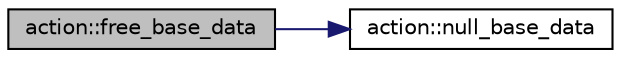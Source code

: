 digraph "action::free_base_data"
{
  edge [fontname="Helvetica",fontsize="10",labelfontname="Helvetica",labelfontsize="10"];
  node [fontname="Helvetica",fontsize="10",shape=record];
  rankdir="LR";
  Node11322 [label="action::free_base_data",height=0.2,width=0.4,color="black", fillcolor="grey75", style="filled", fontcolor="black"];
  Node11322 -> Node11323 [color="midnightblue",fontsize="10",style="solid",fontname="Helvetica"];
  Node11323 [label="action::null_base_data",height=0.2,width=0.4,color="black", fillcolor="white", style="filled",URL="$d2/d86/classaction.html#a09d62a3dd408d1c0704b380b26f72fb0"];
}
